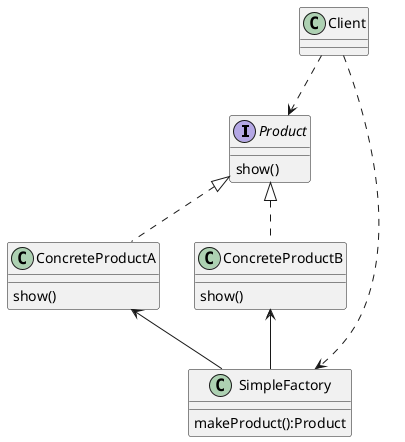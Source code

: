 @startuml

interface Product
Class ConcreteProductA
Class ConcreteProductB
Class SimpleFactory
Class Client

Product <|.. ConcreteProductA
Product <|.. ConcreteProductB

Client..>SimpleFactory
Client..>Product

ConcreteProductA<--SimpleFactory
ConcreteProductB<--SimpleFactory


interface Product{
  show()
}
Class ConcreteProductA {
  show()
}
Class ConcreteProductB {
  show()
}
Class SimpleFactory{
 makeProduct():Product
}
@enduml